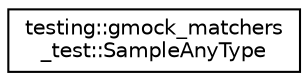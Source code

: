 digraph "Graphical Class Hierarchy"
{
  edge [fontname="Helvetica",fontsize="10",labelfontname="Helvetica",labelfontsize="10"];
  node [fontname="Helvetica",fontsize="10",shape=record];
  rankdir="LR";
  Node0 [label="testing::gmock_matchers\l_test::SampleAnyType",height=0.2,width=0.4,color="black", fillcolor="white", style="filled",URL="$classtesting_1_1gmock__matchers__test_1_1SampleAnyType.html"];
}
